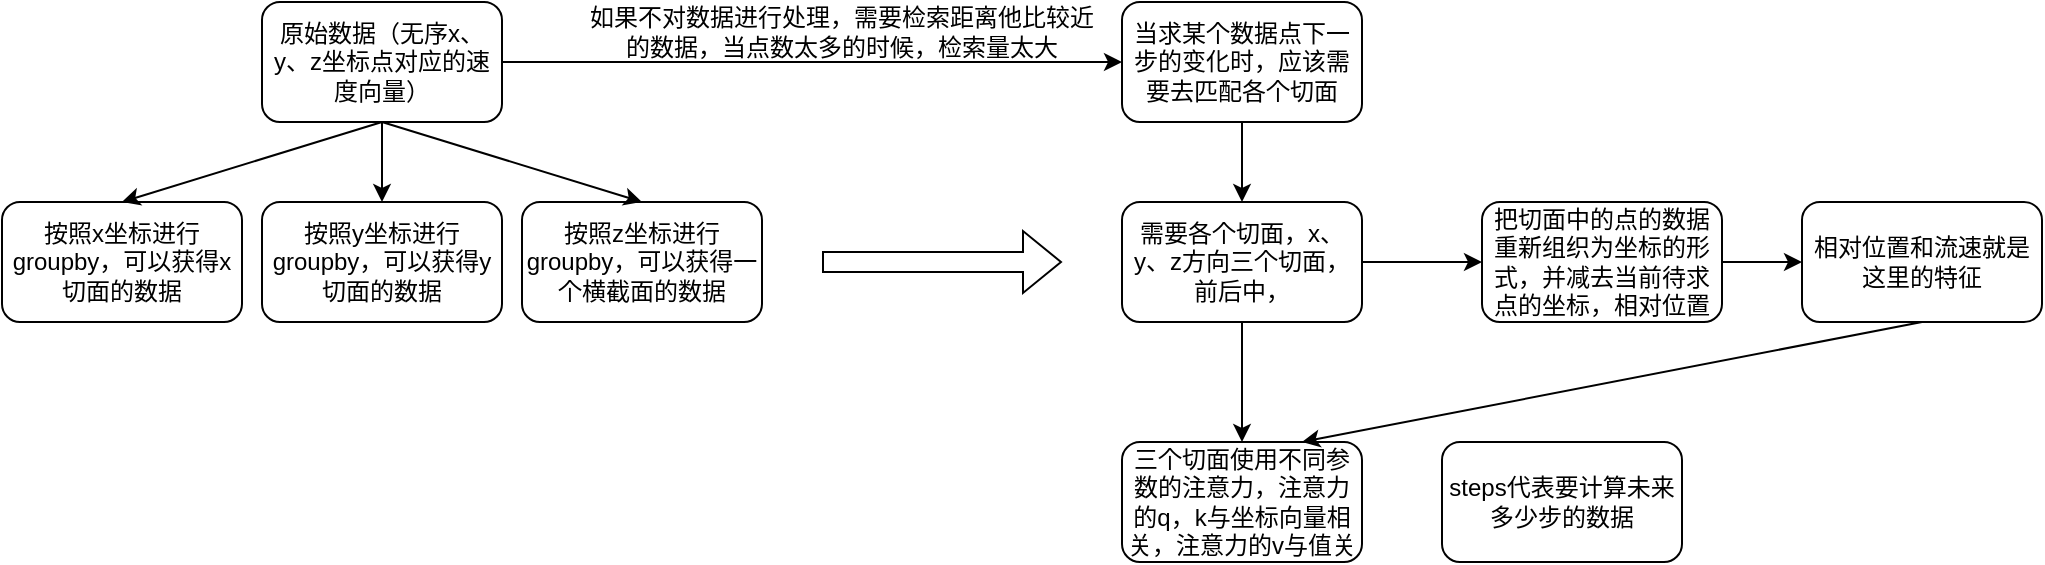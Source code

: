 <mxfile version="24.2.3" type="github">
  <diagram name="第 1 页" id="hL7lgHcb_5edd5JF82dh">
    <mxGraphModel dx="1434" dy="786" grid="1" gridSize="10" guides="1" tooltips="1" connect="1" arrows="1" fold="1" page="1" pageScale="1" pageWidth="827" pageHeight="1169" math="0" shadow="0">
      <root>
        <mxCell id="0" />
        <mxCell id="1" parent="0" />
        <mxCell id="Gv-s6LlB8rjAMd5SSHqs-1" value="原始数据（无序x、y、z坐标点对应的速度向量）" style="rounded=1;whiteSpace=wrap;html=1;" vertex="1" parent="1">
          <mxGeometry x="140" y="60" width="120" height="60" as="geometry" />
        </mxCell>
        <mxCell id="Gv-s6LlB8rjAMd5SSHqs-2" value="按照x坐标进行groupby，可以获得x切面的数据" style="rounded=1;whiteSpace=wrap;html=1;" vertex="1" parent="1">
          <mxGeometry x="10" y="160" width="120" height="60" as="geometry" />
        </mxCell>
        <mxCell id="Gv-s6LlB8rjAMd5SSHqs-3" value="" style="endArrow=classic;html=1;rounded=0;exitX=0.5;exitY=1;exitDx=0;exitDy=0;entryX=0.5;entryY=0;entryDx=0;entryDy=0;" edge="1" parent="1" source="Gv-s6LlB8rjAMd5SSHqs-1" target="Gv-s6LlB8rjAMd5SSHqs-2">
          <mxGeometry width="50" height="50" relative="1" as="geometry">
            <mxPoint x="240" y="110" as="sourcePoint" />
            <mxPoint x="290" y="60" as="targetPoint" />
          </mxGeometry>
        </mxCell>
        <mxCell id="Gv-s6LlB8rjAMd5SSHqs-4" value="按照y坐标进行groupby，可以获得y切面的数据" style="rounded=1;whiteSpace=wrap;html=1;" vertex="1" parent="1">
          <mxGeometry x="140" y="160" width="120" height="60" as="geometry" />
        </mxCell>
        <mxCell id="Gv-s6LlB8rjAMd5SSHqs-5" value="按照z坐标进行groupby，可以获得一个横截面的数据" style="rounded=1;whiteSpace=wrap;html=1;" vertex="1" parent="1">
          <mxGeometry x="270" y="160" width="120" height="60" as="geometry" />
        </mxCell>
        <mxCell id="Gv-s6LlB8rjAMd5SSHqs-6" value="" style="endArrow=classic;html=1;rounded=0;exitX=0.5;exitY=1;exitDx=0;exitDy=0;entryX=0.5;entryY=0;entryDx=0;entryDy=0;" edge="1" parent="1" source="Gv-s6LlB8rjAMd5SSHqs-1" target="Gv-s6LlB8rjAMd5SSHqs-4">
          <mxGeometry width="50" height="50" relative="1" as="geometry">
            <mxPoint x="290" y="120" as="sourcePoint" />
            <mxPoint x="340" y="70" as="targetPoint" />
          </mxGeometry>
        </mxCell>
        <mxCell id="Gv-s6LlB8rjAMd5SSHqs-7" value="" style="endArrow=classic;html=1;rounded=0;exitX=0.5;exitY=1;exitDx=0;exitDy=0;entryX=0.5;entryY=0;entryDx=0;entryDy=0;" edge="1" parent="1" source="Gv-s6LlB8rjAMd5SSHqs-1" target="Gv-s6LlB8rjAMd5SSHqs-5">
          <mxGeometry width="50" height="50" relative="1" as="geometry">
            <mxPoint x="150" y="430" as="sourcePoint" />
            <mxPoint x="200" y="380" as="targetPoint" />
          </mxGeometry>
        </mxCell>
        <mxCell id="Gv-s6LlB8rjAMd5SSHqs-8" value="如果不对数据进行处理，需要检索距离他比较近的数据，当点数太多的时候，检索量太大" style="text;html=1;align=center;verticalAlign=middle;whiteSpace=wrap;rounded=0;" vertex="1" parent="1">
          <mxGeometry x="300" y="60" width="260" height="30" as="geometry" />
        </mxCell>
        <mxCell id="Gv-s6LlB8rjAMd5SSHqs-9" value="当求某个数据点下一步的变化时，应该需要去匹配各个切面" style="rounded=1;whiteSpace=wrap;html=1;" vertex="1" parent="1">
          <mxGeometry x="570" y="60" width="120" height="60" as="geometry" />
        </mxCell>
        <mxCell id="Gv-s6LlB8rjAMd5SSHqs-12" value="" style="endArrow=classic;html=1;rounded=0;exitX=0.5;exitY=1;exitDx=0;exitDy=0;" edge="1" parent="1" source="Gv-s6LlB8rjAMd5SSHqs-9">
          <mxGeometry width="50" height="50" relative="1" as="geometry">
            <mxPoint x="430" y="290" as="sourcePoint" />
            <mxPoint x="630" y="160" as="targetPoint" />
          </mxGeometry>
        </mxCell>
        <mxCell id="Gv-s6LlB8rjAMd5SSHqs-13" value="" style="endArrow=classic;html=1;rounded=0;exitX=1;exitY=0.5;exitDx=0;exitDy=0;entryX=0;entryY=0.5;entryDx=0;entryDy=0;" edge="1" parent="1" source="Gv-s6LlB8rjAMd5SSHqs-1" target="Gv-s6LlB8rjAMd5SSHqs-9">
          <mxGeometry width="50" height="50" relative="1" as="geometry">
            <mxPoint x="300" y="370" as="sourcePoint" />
            <mxPoint x="350" y="320" as="targetPoint" />
          </mxGeometry>
        </mxCell>
        <mxCell id="Gv-s6LlB8rjAMd5SSHqs-14" value="" style="shape=flexArrow;endArrow=classic;html=1;rounded=0;" edge="1" parent="1">
          <mxGeometry width="50" height="50" relative="1" as="geometry">
            <mxPoint x="420" y="190" as="sourcePoint" />
            <mxPoint x="540" y="190" as="targetPoint" />
          </mxGeometry>
        </mxCell>
        <mxCell id="Gv-s6LlB8rjAMd5SSHqs-20" value="" style="edgeStyle=orthogonalEdgeStyle;rounded=0;orthogonalLoop=1;jettySize=auto;html=1;" edge="1" parent="1" source="Gv-s6LlB8rjAMd5SSHqs-15" target="Gv-s6LlB8rjAMd5SSHqs-19">
          <mxGeometry relative="1" as="geometry" />
        </mxCell>
        <mxCell id="Gv-s6LlB8rjAMd5SSHqs-15" value="需要各个切面，x、y、z方向三个切面，前后中，" style="rounded=1;whiteSpace=wrap;html=1;" vertex="1" parent="1">
          <mxGeometry x="570" y="160" width="120" height="60" as="geometry" />
        </mxCell>
        <mxCell id="Gv-s6LlB8rjAMd5SSHqs-16" value="三个切面使用不同参数的注意力，注意力的q，k与坐标向量相关，注意力的v与值关" style="rounded=1;whiteSpace=wrap;html=1;" vertex="1" parent="1">
          <mxGeometry x="570" y="280" width="120" height="60" as="geometry" />
        </mxCell>
        <mxCell id="Gv-s6LlB8rjAMd5SSHqs-17" value="" style="endArrow=classic;html=1;rounded=0;exitX=0.5;exitY=1;exitDx=0;exitDy=0;" edge="1" parent="1" source="Gv-s6LlB8rjAMd5SSHqs-15" target="Gv-s6LlB8rjAMd5SSHqs-16">
          <mxGeometry width="50" height="50" relative="1" as="geometry">
            <mxPoint x="720" y="240" as="sourcePoint" />
            <mxPoint x="770" y="190" as="targetPoint" />
          </mxGeometry>
        </mxCell>
        <mxCell id="Gv-s6LlB8rjAMd5SSHqs-22" value="" style="edgeStyle=orthogonalEdgeStyle;rounded=0;orthogonalLoop=1;jettySize=auto;html=1;" edge="1" parent="1" source="Gv-s6LlB8rjAMd5SSHqs-19" target="Gv-s6LlB8rjAMd5SSHqs-21">
          <mxGeometry relative="1" as="geometry" />
        </mxCell>
        <mxCell id="Gv-s6LlB8rjAMd5SSHqs-19" value="把切面中的点的数据重新组织为坐标的形式，并减去当前待求点的坐标，相对位置" style="rounded=1;whiteSpace=wrap;html=1;" vertex="1" parent="1">
          <mxGeometry x="750" y="160" width="120" height="60" as="geometry" />
        </mxCell>
        <mxCell id="Gv-s6LlB8rjAMd5SSHqs-21" value="相对位置和流速就是这里的特征" style="rounded=1;whiteSpace=wrap;html=1;" vertex="1" parent="1">
          <mxGeometry x="910" y="160" width="120" height="60" as="geometry" />
        </mxCell>
        <mxCell id="Gv-s6LlB8rjAMd5SSHqs-23" value="" style="endArrow=classic;html=1;rounded=0;exitX=0.5;exitY=1;exitDx=0;exitDy=0;entryX=0.75;entryY=0;entryDx=0;entryDy=0;" edge="1" parent="1" source="Gv-s6LlB8rjAMd5SSHqs-21" target="Gv-s6LlB8rjAMd5SSHqs-16">
          <mxGeometry width="50" height="50" relative="1" as="geometry">
            <mxPoint x="840" y="330" as="sourcePoint" />
            <mxPoint x="890" y="280" as="targetPoint" />
          </mxGeometry>
        </mxCell>
        <mxCell id="Gv-s6LlB8rjAMd5SSHqs-24" value="steps代表要计算未来多少步的数据" style="rounded=1;whiteSpace=wrap;html=1;" vertex="1" parent="1">
          <mxGeometry x="730" y="280" width="120" height="60" as="geometry" />
        </mxCell>
      </root>
    </mxGraphModel>
  </diagram>
</mxfile>

